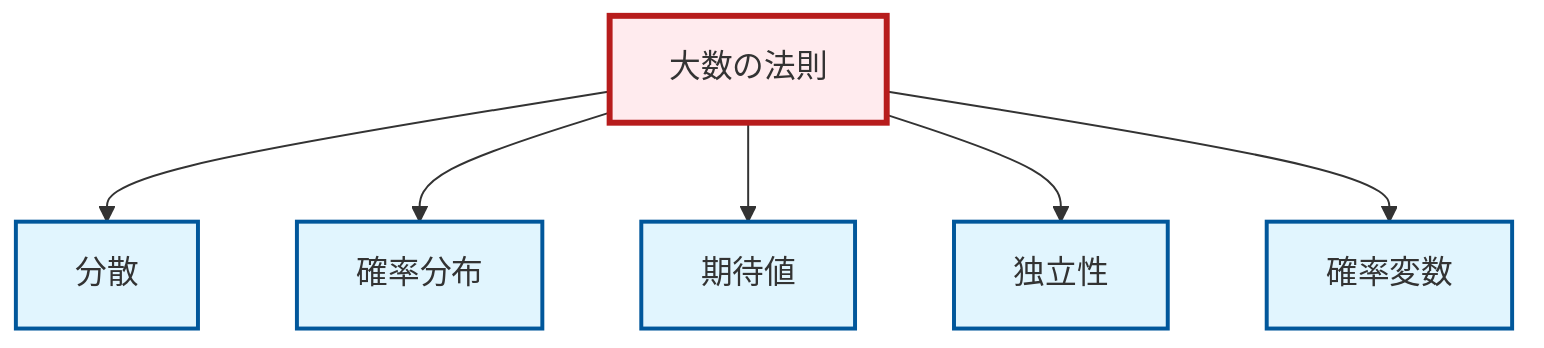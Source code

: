 graph TD
    classDef definition fill:#e1f5fe,stroke:#01579b,stroke-width:2px
    classDef theorem fill:#f3e5f5,stroke:#4a148c,stroke-width:2px
    classDef axiom fill:#fff3e0,stroke:#e65100,stroke-width:2px
    classDef example fill:#e8f5e9,stroke:#1b5e20,stroke-width:2px
    classDef current fill:#ffebee,stroke:#b71c1c,stroke-width:3px
    def-variance["分散"]:::definition
    def-random-variable["確率変数"]:::definition
    def-expectation["期待値"]:::definition
    def-independence["独立性"]:::definition
    thm-law-of-large-numbers["大数の法則"]:::theorem
    def-probability-distribution["確率分布"]:::definition
    thm-law-of-large-numbers --> def-variance
    thm-law-of-large-numbers --> def-probability-distribution
    thm-law-of-large-numbers --> def-expectation
    thm-law-of-large-numbers --> def-independence
    thm-law-of-large-numbers --> def-random-variable
    class thm-law-of-large-numbers current